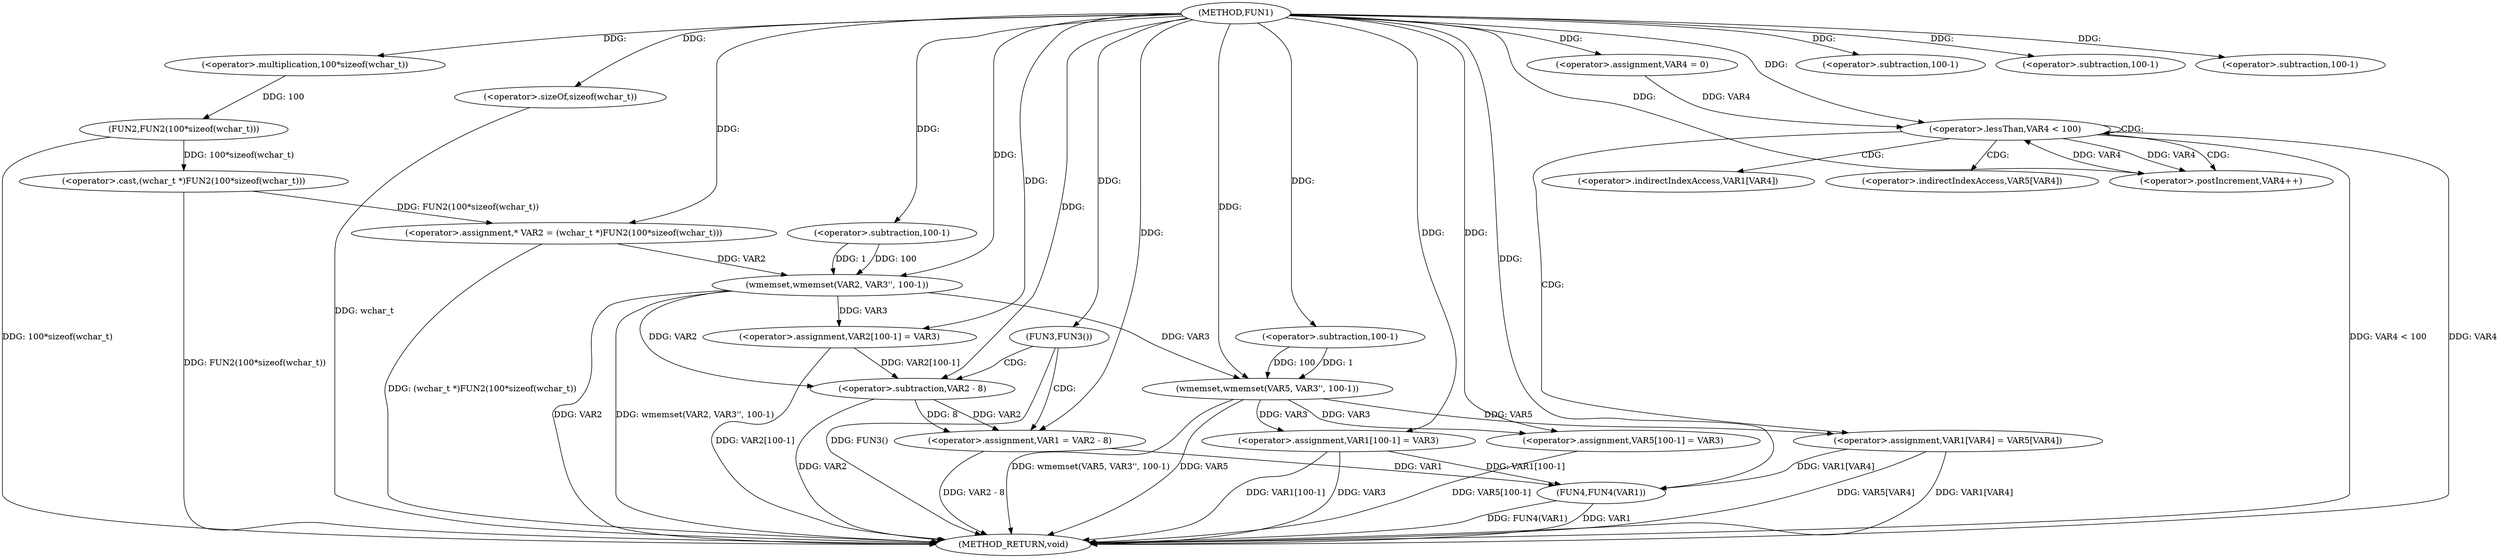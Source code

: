 digraph FUN1 {  
"1000100" [label = "(METHOD,FUN1)" ]
"1000176" [label = "(METHOD_RETURN,void)" ]
"1000104" [label = "(<operator>.assignment,* VAR2 = (wchar_t *)FUN2(100*sizeof(wchar_t)))" ]
"1000106" [label = "(<operator>.cast,(wchar_t *)FUN2(100*sizeof(wchar_t)))" ]
"1000108" [label = "(FUN2,FUN2(100*sizeof(wchar_t)))" ]
"1000109" [label = "(<operator>.multiplication,100*sizeof(wchar_t))" ]
"1000111" [label = "(<operator>.sizeOf,sizeof(wchar_t))" ]
"1000113" [label = "(wmemset,wmemset(VAR2, VAR3'', 100-1))" ]
"1000116" [label = "(<operator>.subtraction,100-1)" ]
"1000119" [label = "(<operator>.assignment,VAR2[100-1] = VAR3)" ]
"1000122" [label = "(<operator>.subtraction,100-1)" ]
"1000127" [label = "(FUN3,FUN3())" ]
"1000129" [label = "(<operator>.assignment,VAR1 = VAR2 - 8)" ]
"1000131" [label = "(<operator>.subtraction,VAR2 - 8)" ]
"1000137" [label = "(wmemset,wmemset(VAR5, VAR3'', 100-1))" ]
"1000140" [label = "(<operator>.subtraction,100-1)" ]
"1000143" [label = "(<operator>.assignment,VAR5[100-1] = VAR3)" ]
"1000146" [label = "(<operator>.subtraction,100-1)" ]
"1000151" [label = "(<operator>.assignment,VAR4 = 0)" ]
"1000154" [label = "(<operator>.lessThan,VAR4 < 100)" ]
"1000157" [label = "(<operator>.postIncrement,VAR4++)" ]
"1000160" [label = "(<operator>.assignment,VAR1[VAR4] = VAR5[VAR4])" ]
"1000167" [label = "(<operator>.assignment,VAR1[100-1] = VAR3)" ]
"1000170" [label = "(<operator>.subtraction,100-1)" ]
"1000174" [label = "(FUN4,FUN4(VAR1))" ]
"1000161" [label = "(<operator>.indirectIndexAccess,VAR1[VAR4])" ]
"1000164" [label = "(<operator>.indirectIndexAccess,VAR5[VAR4])" ]
  "1000106" -> "1000176"  [ label = "DDG: FUN2(100*sizeof(wchar_t))"] 
  "1000131" -> "1000176"  [ label = "DDG: VAR2"] 
  "1000127" -> "1000176"  [ label = "DDG: FUN3()"] 
  "1000111" -> "1000176"  [ label = "DDG: wchar_t"] 
  "1000154" -> "1000176"  [ label = "DDG: VAR4 < 100"] 
  "1000137" -> "1000176"  [ label = "DDG: VAR5"] 
  "1000129" -> "1000176"  [ label = "DDG: VAR2 - 8"] 
  "1000167" -> "1000176"  [ label = "DDG: VAR1[100-1]"] 
  "1000160" -> "1000176"  [ label = "DDG: VAR5[VAR4]"] 
  "1000113" -> "1000176"  [ label = "DDG: VAR2"] 
  "1000154" -> "1000176"  [ label = "DDG: VAR4"] 
  "1000143" -> "1000176"  [ label = "DDG: VAR5[100-1]"] 
  "1000113" -> "1000176"  [ label = "DDG: wmemset(VAR2, VAR3'', 100-1)"] 
  "1000119" -> "1000176"  [ label = "DDG: VAR2[100-1]"] 
  "1000167" -> "1000176"  [ label = "DDG: VAR3"] 
  "1000160" -> "1000176"  [ label = "DDG: VAR1[VAR4]"] 
  "1000174" -> "1000176"  [ label = "DDG: FUN4(VAR1)"] 
  "1000137" -> "1000176"  [ label = "DDG: wmemset(VAR5, VAR3'', 100-1)"] 
  "1000104" -> "1000176"  [ label = "DDG: (wchar_t *)FUN2(100*sizeof(wchar_t))"] 
  "1000174" -> "1000176"  [ label = "DDG: VAR1"] 
  "1000108" -> "1000176"  [ label = "DDG: 100*sizeof(wchar_t)"] 
  "1000106" -> "1000104"  [ label = "DDG: FUN2(100*sizeof(wchar_t))"] 
  "1000100" -> "1000104"  [ label = "DDG: "] 
  "1000108" -> "1000106"  [ label = "DDG: 100*sizeof(wchar_t)"] 
  "1000109" -> "1000108"  [ label = "DDG: 100"] 
  "1000100" -> "1000109"  [ label = "DDG: "] 
  "1000100" -> "1000111"  [ label = "DDG: "] 
  "1000104" -> "1000113"  [ label = "DDG: VAR2"] 
  "1000100" -> "1000113"  [ label = "DDG: "] 
  "1000116" -> "1000113"  [ label = "DDG: 100"] 
  "1000116" -> "1000113"  [ label = "DDG: 1"] 
  "1000100" -> "1000116"  [ label = "DDG: "] 
  "1000113" -> "1000119"  [ label = "DDG: VAR3"] 
  "1000100" -> "1000119"  [ label = "DDG: "] 
  "1000100" -> "1000122"  [ label = "DDG: "] 
  "1000100" -> "1000127"  [ label = "DDG: "] 
  "1000131" -> "1000129"  [ label = "DDG: VAR2"] 
  "1000131" -> "1000129"  [ label = "DDG: 8"] 
  "1000100" -> "1000129"  [ label = "DDG: "] 
  "1000113" -> "1000131"  [ label = "DDG: VAR2"] 
  "1000119" -> "1000131"  [ label = "DDG: VAR2[100-1]"] 
  "1000100" -> "1000131"  [ label = "DDG: "] 
  "1000100" -> "1000137"  [ label = "DDG: "] 
  "1000113" -> "1000137"  [ label = "DDG: VAR3"] 
  "1000140" -> "1000137"  [ label = "DDG: 100"] 
  "1000140" -> "1000137"  [ label = "DDG: 1"] 
  "1000100" -> "1000140"  [ label = "DDG: "] 
  "1000137" -> "1000143"  [ label = "DDG: VAR3"] 
  "1000100" -> "1000143"  [ label = "DDG: "] 
  "1000100" -> "1000146"  [ label = "DDG: "] 
  "1000100" -> "1000151"  [ label = "DDG: "] 
  "1000151" -> "1000154"  [ label = "DDG: VAR4"] 
  "1000157" -> "1000154"  [ label = "DDG: VAR4"] 
  "1000100" -> "1000154"  [ label = "DDG: "] 
  "1000154" -> "1000157"  [ label = "DDG: VAR4"] 
  "1000100" -> "1000157"  [ label = "DDG: "] 
  "1000137" -> "1000160"  [ label = "DDG: VAR5"] 
  "1000100" -> "1000167"  [ label = "DDG: "] 
  "1000137" -> "1000167"  [ label = "DDG: VAR3"] 
  "1000100" -> "1000170"  [ label = "DDG: "] 
  "1000160" -> "1000174"  [ label = "DDG: VAR1[VAR4]"] 
  "1000167" -> "1000174"  [ label = "DDG: VAR1[100-1]"] 
  "1000129" -> "1000174"  [ label = "DDG: VAR1"] 
  "1000100" -> "1000174"  [ label = "DDG: "] 
  "1000127" -> "1000129"  [ label = "CDG: "] 
  "1000127" -> "1000131"  [ label = "CDG: "] 
  "1000154" -> "1000154"  [ label = "CDG: "] 
  "1000154" -> "1000161"  [ label = "CDG: "] 
  "1000154" -> "1000160"  [ label = "CDG: "] 
  "1000154" -> "1000164"  [ label = "CDG: "] 
  "1000154" -> "1000157"  [ label = "CDG: "] 
}
